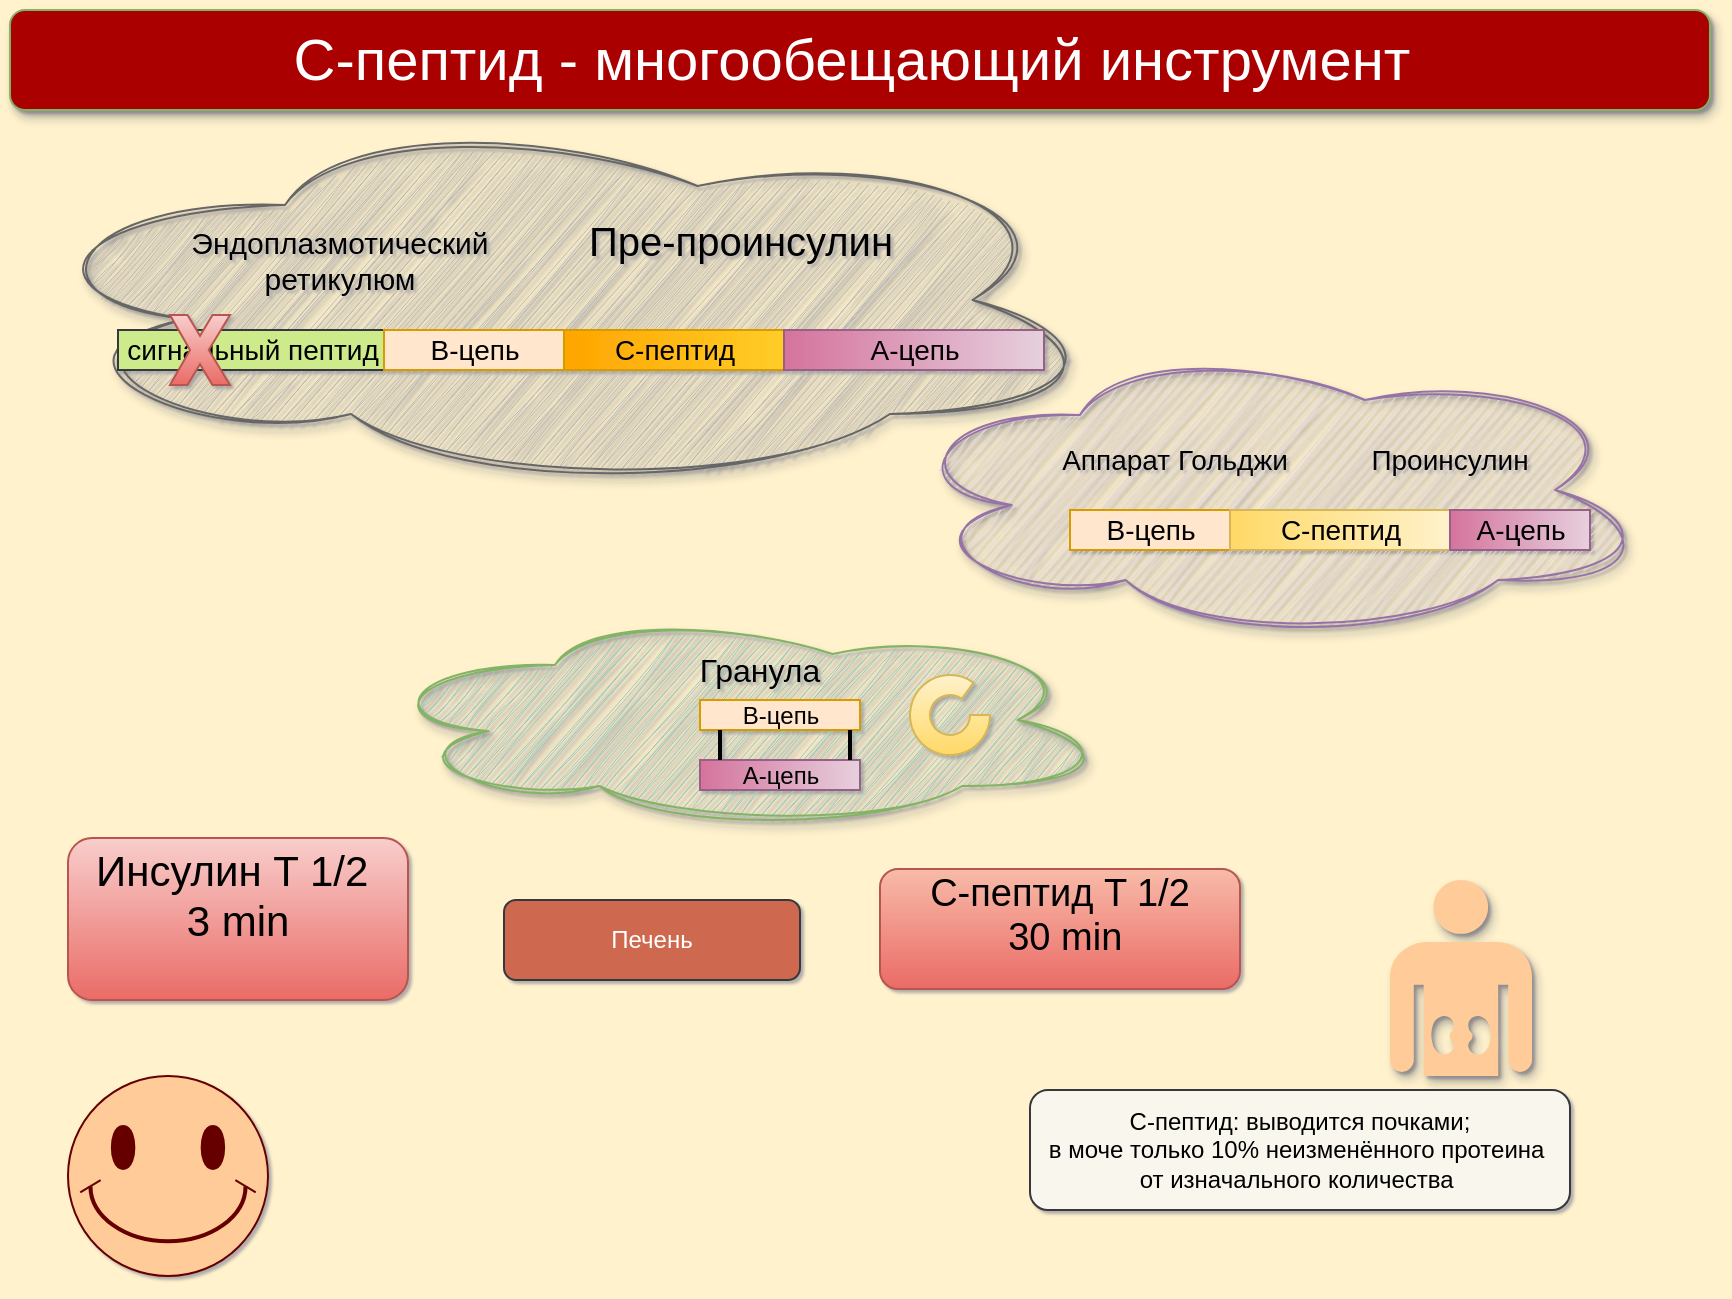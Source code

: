 <mxfile version="24.2.2" type="github">
  <diagram name="Page-1" id="Nb6X_47J_qrHw2PWxK47">
    <mxGraphModel dx="2002" dy="1755" grid="0" gridSize="15" guides="1" tooltips="1" connect="1" arrows="1" fold="1" page="1" pageScale="1" pageWidth="850" pageHeight="1100" background="#FFF2CC" math="0" shadow="1">
      <root>
        <object label="" id="0">
          <mxCell />
        </object>
        <mxCell id="1" parent="0" />
        <mxCell id="pU_Kl8a3fYDby-MXZmW--5" value="" style="ellipse;shape=cloud;whiteSpace=wrap;html=1;fontSize=16;fillColor=#B8B8B8;fontColor=#333333;strokeColor=#666666;sketch=1;curveFitting=1;jiggle=2;shadow=1;" vertex="1" parent="1">
          <mxGeometry y="50" width="550" height="190" as="geometry" />
        </mxCell>
        <mxCell id="pU_Kl8a3fYDby-MXZmW--6" value="Эндоплазмотический ретикулюм" style="text;html=1;align=center;verticalAlign=middle;whiteSpace=wrap;rounded=0;fontSize=15;" vertex="1" parent="1">
          <mxGeometry x="70" y="110" width="190" height="30" as="geometry" />
        </mxCell>
        <mxCell id="pU_Kl8a3fYDby-MXZmW--7" value="&lt;font style=&quot;font-size: 20px;&quot;&gt;Пре-проинсулин&lt;/font&gt;" style="text;html=1;align=center;verticalAlign=middle;whiteSpace=wrap;rounded=0;fontSize=20;" vertex="1" parent="1">
          <mxGeometry x="262" y="100" width="207" height="30" as="geometry" />
        </mxCell>
        <mxCell id="pU_Kl8a3fYDby-MXZmW--8" value="" style="ellipse;shape=cloud;whiteSpace=wrap;html=1;fillColor=#e1d5e7;strokeColor=#9673a6;sketch=1;curveFitting=1;jiggle=2;shadow=1;" vertex="1" parent="1">
          <mxGeometry x="440" y="165" width="380" height="150" as="geometry" />
        </mxCell>
        <mxCell id="pU_Kl8a3fYDby-MXZmW--9" value="Аппарат Гольджи" style="text;html=1;align=center;verticalAlign=middle;whiteSpace=wrap;rounded=0;fontSize=14;" vertex="1" parent="1">
          <mxGeometry x="520" y="210" width="125" height="30" as="geometry" />
        </mxCell>
        <mxCell id="pU_Kl8a3fYDby-MXZmW--10" value="&lt;font style=&quot;font-size: 14px;&quot;&gt;Проинсулин&lt;/font&gt;" style="text;html=1;align=center;verticalAlign=middle;whiteSpace=wrap;rounded=0;" vertex="1" parent="1">
          <mxGeometry x="690" y="210" width="60" height="30" as="geometry" />
        </mxCell>
        <mxCell id="pU_Kl8a3fYDby-MXZmW--11" value="" style="ellipse;shape=cloud;whiteSpace=wrap;html=1;fillColor=#9AC7BF;strokeColor=#82b366;sketch=1;curveFitting=1;jiggle=2;shadow=1;" vertex="1" parent="1">
          <mxGeometry x="180" y="300" width="370" height="110" as="geometry" />
        </mxCell>
        <mxCell id="pU_Kl8a3fYDby-MXZmW--12" value="&lt;font style=&quot;font-size: 16px;&quot;&gt;Гранула&lt;/font&gt;" style="text;html=1;align=center;verticalAlign=middle;whiteSpace=wrap;rounded=0;" vertex="1" parent="1">
          <mxGeometry x="345" y="315" width="60" height="30" as="geometry" />
        </mxCell>
        <mxCell id="pU_Kl8a3fYDby-MXZmW--28" value="" style="edgeStyle=orthogonalEdgeStyle;rounded=0;orthogonalLoop=1;jettySize=auto;html=1;curved=0;" edge="1" parent="1" source="pU_Kl8a3fYDby-MXZmW--13" target="pU_Kl8a3fYDby-MXZmW--15">
          <mxGeometry relative="1" as="geometry" />
        </mxCell>
        <mxCell id="pU_Kl8a3fYDby-MXZmW--13" value="&lt;font style=&quot;font-size: 14px;&quot;&gt;сигнальный пептид&lt;/font&gt;" style="html=1;points=[[0,0,0,0,5],[0,1,0,0,-5],[1,0,0,0,5],[1,1,0,0,-5]];perimeter=orthogonalPerimeter;outlineConnect=0;targetShapes=umlLifeline;portConstraint=eastwest;newEdgeStyle={&quot;curved&quot;:0,&quot;rounded&quot;:0};direction=south;fillColor=#cdeb8b;strokeColor=#36393d;" vertex="1" parent="1">
          <mxGeometry x="54" y="160" width="133" height="20" as="geometry" />
        </mxCell>
        <mxCell id="pU_Kl8a3fYDby-MXZmW--14" value="&lt;font style=&quot;font-size: 14px;&quot;&gt;В-цепь&lt;/font&gt;" style="html=1;points=[[0,0,0,0,5],[0,1,0,0,-5],[1,0,0,0,5],[1,1,0,0,-5]];perimeter=orthogonalPerimeter;outlineConnect=0;targetShapes=umlLifeline;portConstraint=eastwest;newEdgeStyle={&quot;curved&quot;:0,&quot;rounded&quot;:0};direction=south;fillColor=#ffe6cc;strokeColor=#d79b00;" vertex="1" parent="1">
          <mxGeometry x="187" y="160" width="90" height="20" as="geometry" />
        </mxCell>
        <mxCell id="pU_Kl8a3fYDby-MXZmW--15" value="&lt;font style=&quot;font-size: 14px;&quot;&gt;С-пептид&lt;/font&gt;" style="html=1;points=[[0,0,0,0,5],[0,1,0,0,-5],[1,0,0,0,5],[1,1,0,0,-5]];perimeter=orthogonalPerimeter;outlineConnect=0;targetShapes=umlLifeline;portConstraint=eastwest;newEdgeStyle={&quot;curved&quot;:0,&quot;rounded&quot;:0};direction=south;fillColor=#ffcd28;gradientColor=#ffa500;strokeColor=#d79b00;" vertex="1" parent="1">
          <mxGeometry x="277" y="160" width="110" height="20" as="geometry" />
        </mxCell>
        <mxCell id="pU_Kl8a3fYDby-MXZmW--16" value="&lt;font style=&quot;font-size: 14px;&quot;&gt;А-цепь&lt;/font&gt;" style="html=1;points=[[0,0,0,0,5],[0,1,0,0,-5],[1,0,0,0,5],[1,1,0,0,-5]];perimeter=orthogonalPerimeter;outlineConnect=0;targetShapes=umlLifeline;portConstraint=eastwest;newEdgeStyle={&quot;curved&quot;:0,&quot;rounded&quot;:0};direction=south;fillColor=#e6d0de;gradientColor=#d5739d;strokeColor=#996185;" vertex="1" parent="1">
          <mxGeometry x="387" y="160" width="130" height="20" as="geometry" />
        </mxCell>
        <mxCell id="pU_Kl8a3fYDby-MXZmW--21" value="&lt;font style=&quot;font-size: 14px;&quot;&gt;В-цепь&lt;/font&gt;" style="html=1;points=[[0,0,0,0,5],[0,1,0,0,-5],[1,0,0,0,5],[1,1,0,0,-5]];perimeter=orthogonalPerimeter;outlineConnect=0;targetShapes=umlLifeline;portConstraint=eastwest;newEdgeStyle={&quot;curved&quot;:0,&quot;rounded&quot;:0};direction=south;fillColor=#ffe6cc;strokeColor=#d79b00;" vertex="1" parent="1">
          <mxGeometry x="530" y="250" width="80" height="20" as="geometry" />
        </mxCell>
        <mxCell id="pU_Kl8a3fYDby-MXZmW--22" value="&lt;font style=&quot;font-size: 14px;&quot;&gt;С-пептид&lt;/font&gt;" style="html=1;points=[[0,0,0,0,5],[0,1,0,0,-5],[1,0,0,0,5],[1,1,0,0,-5]];perimeter=orthogonalPerimeter;outlineConnect=0;targetShapes=umlLifeline;portConstraint=eastwest;newEdgeStyle={&quot;curved&quot;:0,&quot;rounded&quot;:0};direction=south;fillColor=#fff2cc;gradientColor=#ffd966;strokeColor=#d6b656;" vertex="1" parent="1">
          <mxGeometry x="610" y="250" width="110" height="20" as="geometry" />
        </mxCell>
        <mxCell id="pU_Kl8a3fYDby-MXZmW--23" value="&lt;font style=&quot;font-size: 14px;&quot;&gt;А-цепь&lt;/font&gt;" style="html=1;points=[[0,0,0,0,5],[0,1,0,0,-5],[1,0,0,0,5],[1,1,0,0,-5]];perimeter=orthogonalPerimeter;outlineConnect=0;targetShapes=umlLifeline;portConstraint=eastwest;newEdgeStyle={&quot;curved&quot;:0,&quot;rounded&quot;:0};direction=south;fillColor=#e6d0de;gradientColor=#d5739d;strokeColor=#996185;" vertex="1" parent="1">
          <mxGeometry x="720" y="250" width="70" height="20" as="geometry" />
        </mxCell>
        <mxCell id="pU_Kl8a3fYDby-MXZmW--30" value="В-цепь" style="html=1;points=[[0,0,0,0,5],[0,1,0,0,-5],[1,0,0,0,5],[1,1,0,0,-5]];perimeter=orthogonalPerimeter;outlineConnect=0;targetShapes=umlLifeline;portConstraint=eastwest;newEdgeStyle={&quot;curved&quot;:0,&quot;rounded&quot;:0};direction=south;fillColor=#ffe6cc;strokeColor=#d79b00;" vertex="1" parent="1">
          <mxGeometry x="345" y="345" width="80" height="15" as="geometry" />
        </mxCell>
        <mxCell id="pU_Kl8a3fYDby-MXZmW--31" value="А-цепь" style="html=1;points=[[0,0,0,0,5],[0,1,0,0,-5],[1,0,0,0,5],[1,1,0,0,-5]];perimeter=orthogonalPerimeter;outlineConnect=0;targetShapes=umlLifeline;portConstraint=eastwest;newEdgeStyle={&quot;curved&quot;:0,&quot;rounded&quot;:0};direction=south;fillColor=#e6d0de;gradientColor=#d5739d;strokeColor=#996185;" vertex="1" parent="1">
          <mxGeometry x="345" y="375" width="80" height="15" as="geometry" />
        </mxCell>
        <mxCell id="pU_Kl8a3fYDby-MXZmW--35" value="" style="line;strokeWidth=2;direction=south;html=1;" vertex="1" parent="1">
          <mxGeometry x="350" y="360" width="10" height="15" as="geometry" />
        </mxCell>
        <mxCell id="pU_Kl8a3fYDby-MXZmW--39" value="" style="line;strokeWidth=2;direction=south;html=1;" vertex="1" parent="1">
          <mxGeometry x="415" y="360" width="10" height="15" as="geometry" />
        </mxCell>
        <mxCell id="pU_Kl8a3fYDby-MXZmW--41" value="" style="verticalLabelPosition=bottom;verticalAlign=top;html=1;shape=mxgraph.basic.partConcEllipse;startAngle=0.25;endAngle=0.1;arcWidth=0.5;fillColor=#fff2cc;gradientColor=#ffd966;strokeColor=#d6b656;" vertex="1" parent="1">
          <mxGeometry x="450" y="332.5" width="40" height="40" as="geometry" />
        </mxCell>
        <mxCell id="pU_Kl8a3fYDby-MXZmW--42" value="" style="shape=mxgraph.signs.healthcare.kidney;html=1;pointerEvents=1;fillColor=#FFCC99;strokeColor=none;verticalLabelPosition=bottom;verticalAlign=top;align=center;fontColor=#663300;shadow=1;" vertex="1" parent="1">
          <mxGeometry x="690" y="435" width="71" height="98" as="geometry" />
        </mxCell>
        <mxCell id="pU_Kl8a3fYDby-MXZmW--45" value="&lt;font color=&quot;#ffffff&quot;&gt;Печень&lt;/font&gt;" style="rounded=1;whiteSpace=wrap;html=1;fillColor=#CE6950;strokeColor=#36393d;" vertex="1" parent="1">
          <mxGeometry x="247" y="445" width="148" height="40" as="geometry" />
        </mxCell>
        <mxCell id="pU_Kl8a3fYDby-MXZmW--46" value="&lt;font style=&quot;font-size: 19px;&quot;&gt;C-пептид T 1/2&lt;/font&gt;&lt;div&gt;&lt;font style=&quot;font-size: 19px;&quot;&gt;&amp;nbsp;30 min&lt;/font&gt;&lt;div&gt;&lt;br&gt;&lt;/div&gt;&lt;/div&gt;" style="whiteSpace=wrap;html=1;fillColor=#F8BBA9;strokeColor=#b85450;gradientColor=#ea6b66;rounded=1;" vertex="1" parent="1">
          <mxGeometry x="435" y="429.5" width="180" height="60" as="geometry" />
        </mxCell>
        <mxCell id="pU_Kl8a3fYDby-MXZmW--47" value="&lt;font style=&quot;font-size: 21px;&quot;&gt;Инсулин T 1/2&amp;nbsp;&lt;/font&gt;&lt;div&gt;&lt;font style=&quot;font-size: 21px;&quot;&gt;3 min&lt;/font&gt;&lt;div style=&quot;font-size: 21px;&quot;&gt;&lt;br&gt;&lt;/div&gt;&lt;/div&gt;" style="whiteSpace=wrap;html=1;fillColor=#f8cecc;strokeColor=#b85450;gradientColor=#ea6b66;rounded=1;" vertex="1" parent="1">
          <mxGeometry x="29" y="414" width="170" height="81" as="geometry" />
        </mxCell>
        <mxCell id="pU_Kl8a3fYDby-MXZmW--48" value="С-пептид: выводится почками;&lt;div&gt;в моче только 10% неизменённого протеина&amp;nbsp;&lt;/div&gt;&lt;div&gt;от изначального количества&amp;nbsp;&lt;/div&gt;" style="rounded=1;whiteSpace=wrap;html=1;fillColor=#f9f7ed;strokeColor=#36393d;" vertex="1" parent="1">
          <mxGeometry x="510" y="540" width="270" height="60" as="geometry" />
        </mxCell>
        <mxCell id="pU_Kl8a3fYDby-MXZmW--49" value="&lt;font style=&quot;font-size: 29px;&quot;&gt;С-пептид - многообещающий инструмент&amp;nbsp;&lt;/font&gt;" style="rounded=1;whiteSpace=wrap;html=1;fillColor=#AB0000;strokeColor=#82b366;gradientColor=none;fontColor=#FFFFFF;glass=0;shadow=1;" vertex="1" parent="1">
          <mxGeometry width="850" height="50" as="geometry" />
        </mxCell>
        <mxCell id="pU_Kl8a3fYDby-MXZmW--51" value="" style="verticalLabelPosition=bottom;verticalAlign=top;html=1;shape=mxgraph.basic.x;fillColor=#f8cecc;strokeColor=#b85450;gradientColor=#ea6b66;" vertex="1" parent="1">
          <mxGeometry x="80" y="152.5" width="30" height="35" as="geometry" />
        </mxCell>
        <mxCell id="pU_Kl8a3fYDby-MXZmW--59" value="" style="shape=image;html=1;verticalAlign=top;verticalLabelPosition=bottom;labelBackgroundColor=#ffffff;imageAspect=0;aspect=fixed;image=https://cdn3.iconfinder.com/data/icons/christmas-and-chocolate/700/5-128.png;strokeColor=#FFFFFF;fontColor=#1A1A1A;fillColor=#EEEEEE;" vertex="1" parent="1">
          <mxGeometry x="180" y="512" width="128" height="128" as="geometry" />
        </mxCell>
        <mxCell id="pU_Kl8a3fYDby-MXZmW--61" value="" style="verticalLabelPosition=bottom;verticalAlign=top;html=1;shape=mxgraph.basic.smiley;strokeColor=#660000;fontColor=#1A1A1A;fillColor=#FFCC99;" vertex="1" parent="1">
          <mxGeometry x="29" y="533" width="100" height="100" as="geometry" />
        </mxCell>
        <mxCell id="pU_Kl8a3fYDby-MXZmW--63" value="" style="shape=image;html=1;verticalAlign=top;verticalLabelPosition=bottom;labelBackgroundColor=#ffffff;imageAspect=0;aspect=fixed;image=https://cdn3.iconfinder.com/data/icons/clinical-3/96/blood-test-128.png;strokeColor=#FFFFFF;fontColor=#1A1A1A;fillColor=#EEEEEE;" vertex="1" parent="1">
          <mxGeometry x="370" y="540" width="93" height="93" as="geometry" />
        </mxCell>
      </root>
    </mxGraphModel>
  </diagram>
</mxfile>
